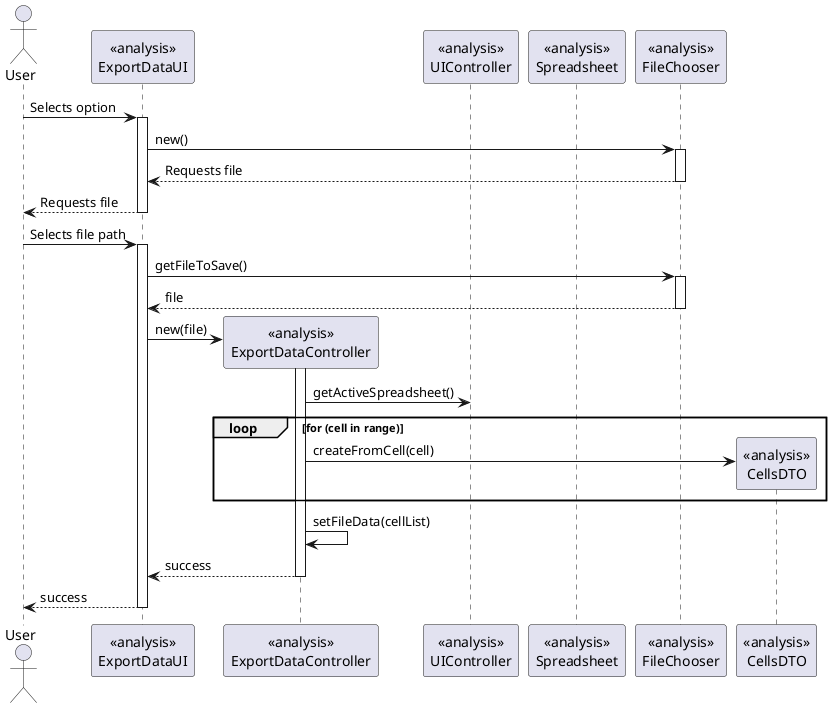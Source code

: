 @startuml us084_analysis_export.png

actor User
participant "<<analysis>>\nExportDataUI" as UI
participant "<<analysis>>\nExportDataController" as Controller
participant "<<analysis>>\nUIController" as UIController
participant "<<analysis>>\nSpreadsheet" as Spreadsheet
participant "<<analysis>>\nFileChooser" as FileChooser
participant "<<analysis>>\nCellsDTO" as CellsDTO

User -> UI : Selects option
activate UI
UI -> FileChooser : new()
activate FileChooser
UI <-- FileChooser : Requests file
deactivate FileChooser
User <-- UI : Requests file
deactivate UI
User -> UI : Selects file path
activate UI
UI -> FileChooser : getFileToSave()
activate FileChooser
UI <-- FileChooser : file
deactivate FileChooser
create Controller
UI -> Controller : new(file)
activate Controller
Controller -> UIController : getActiveSpreadsheet()
loop for (cell in range)
    create CellsDTO
    Controller -> CellsDTO : createFromCell(cell)
end
Controller -> Controller : setFileData(cellList)
UI <-- Controller : success
deactivate Controller
User <-- UI : success
deactivate UI


@enduml us084_analysis_export.png
